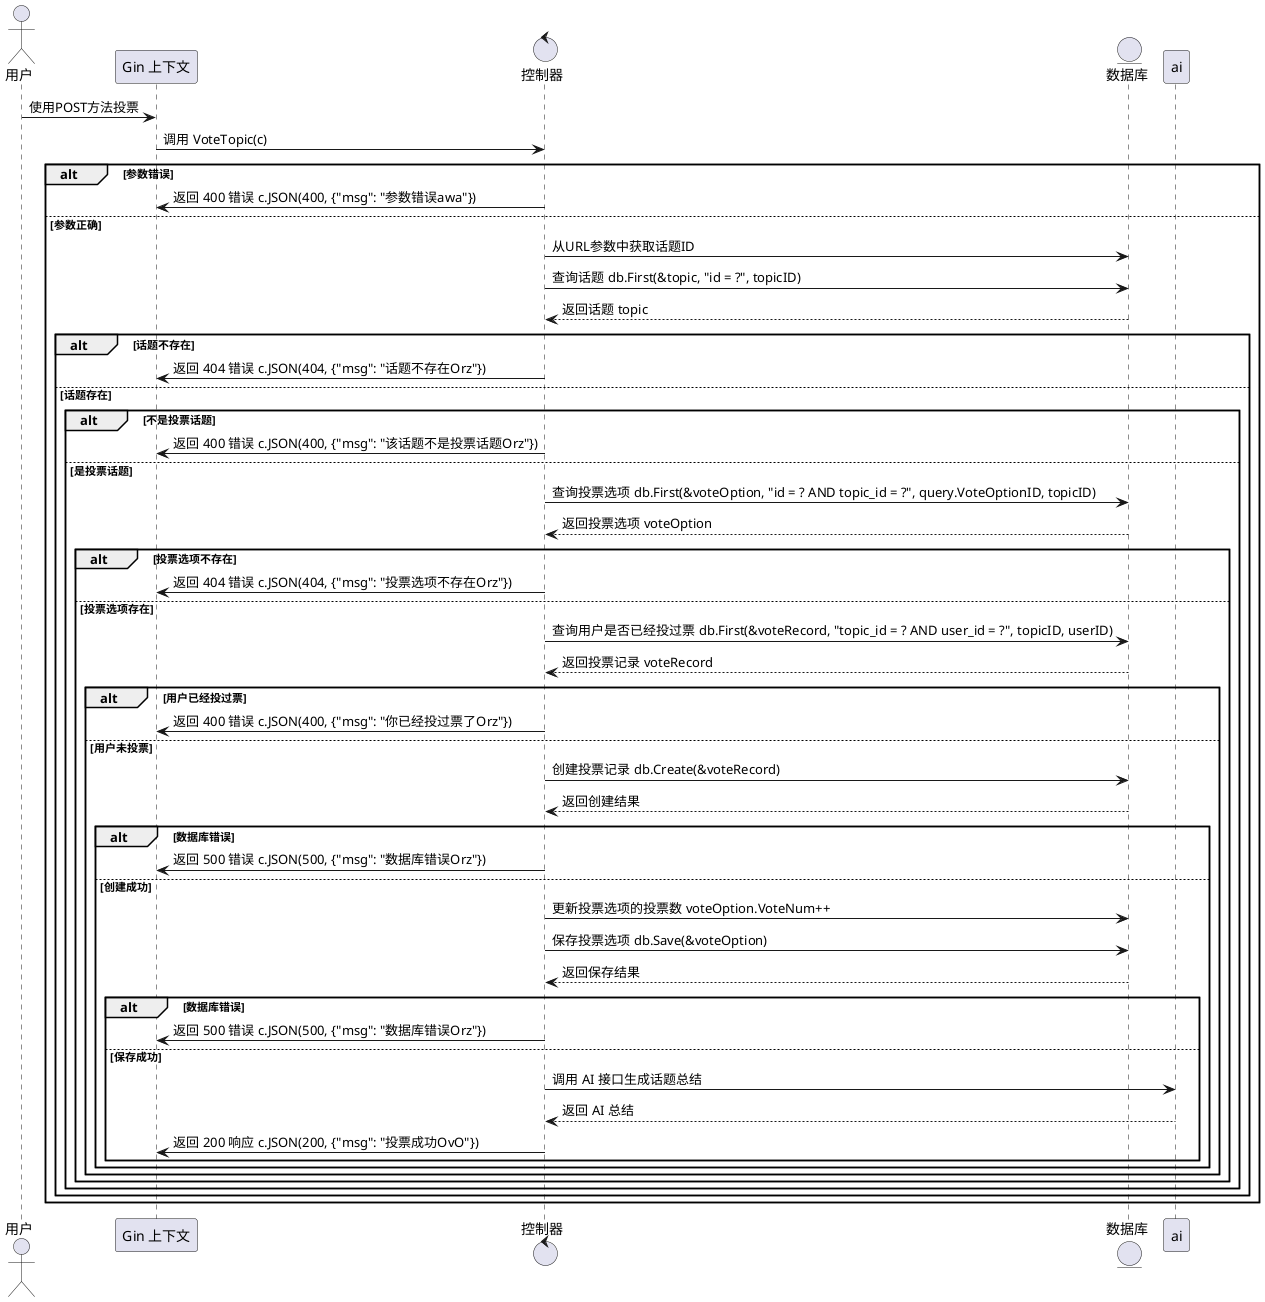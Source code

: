 @startuml
actor 用户 as u

participant "Gin 上下文" as c

control "控制器" as ctrl

entity "数据库" as db

u -> c : 使用POST方法投票
c -> ctrl : 调用 VoteTopic(c)
alt 参数错误
    ctrl -> c : 返回 400 错误 c.JSON(400, {"msg": "参数错误awa"})
else 参数正确
    ctrl -> db : 从URL参数中获取话题ID
    ctrl -> db : 查询话题 db.First(&topic, "id = ?", topicID)
    db --> ctrl : 返回话题 topic
    alt 话题不存在
        ctrl -> c : 返回 404 错误 c.JSON(404, {"msg": "话题不存在Orz"})
    else 话题存在
        alt 不是投票话题
            ctrl -> c : 返回 400 错误 c.JSON(400, {"msg": "该话题不是投票话题Orz"})
        else 是投票话题
            ctrl -> db : 查询投票选项 db.First(&voteOption, "id = ? AND topic_id = ?", query.VoteOptionID, topicID)
            db --> ctrl : 返回投票选项 voteOption
            alt 投票选项不存在
                ctrl -> c : 返回 404 错误 c.JSON(404, {"msg": "投票选项不存在Orz"})
            else 投票选项存在
                ctrl -> db : 查询用户是否已经投过票 db.First(&voteRecord, "topic_id = ? AND user_id = ?", topicID, userID)
                db --> ctrl : 返回投票记录 voteRecord
                alt 用户已经投过票
                    ctrl -> c : 返回 400 错误 c.JSON(400, {"msg": "你已经投过票了Orz"})
                else 用户未投票
                    ctrl -> db : 创建投票记录 db.Create(&voteRecord)
                    db --> ctrl : 返回创建结果
                    alt 数据库错误
                        ctrl -> c : 返回 500 错误 c.JSON(500, {"msg": "数据库错误Orz"})
                    else 创建成功
                        ctrl -> db : 更新投票选项的投票数 voteOption.VoteNum++
                        ctrl -> db : 保存投票选项 db.Save(&voteOption)
                        db --> ctrl : 返回保存结果
                        alt 数据库错误
                            ctrl -> c : 返回 500 错误 c.JSON(500, {"msg": "数据库错误Orz"})
                        else 保存成功
                            ctrl -> ai : 调用 AI 接口生成话题总结
                            ai --> ctrl : 返回 AI 总结
                            ctrl -> c : 返回 200 响应 c.JSON(200, {"msg": "投票成功OvO"})
                        end
                    end
                end
            end
        end
    end
end
@enduml